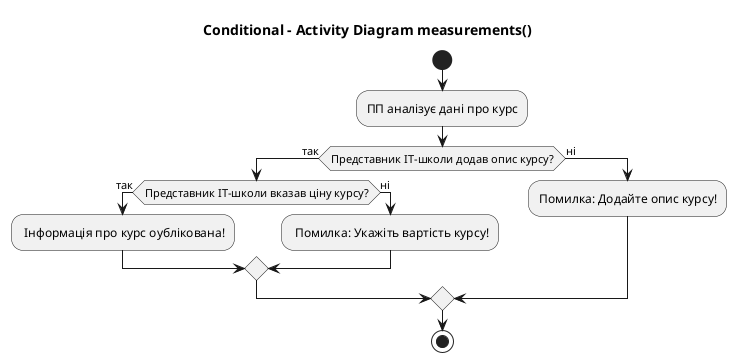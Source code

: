 @startuml

title Conditional - Activity Diagram measurements() 

start

:ПП аналізує дані про курс;


if (Представник ІТ-школи додав опис курсу?) then (так)
  if (Представник ІТ-школи вказав ціну курсу?) then (так)
    : Інформація про курс оублікована!;
  else (ні)
    : Помилка: Укажіть вартість курсу!;
  endif
else (ні)
  :Помилка: Додайте опис курсу!;
endif

stop

@enduml
